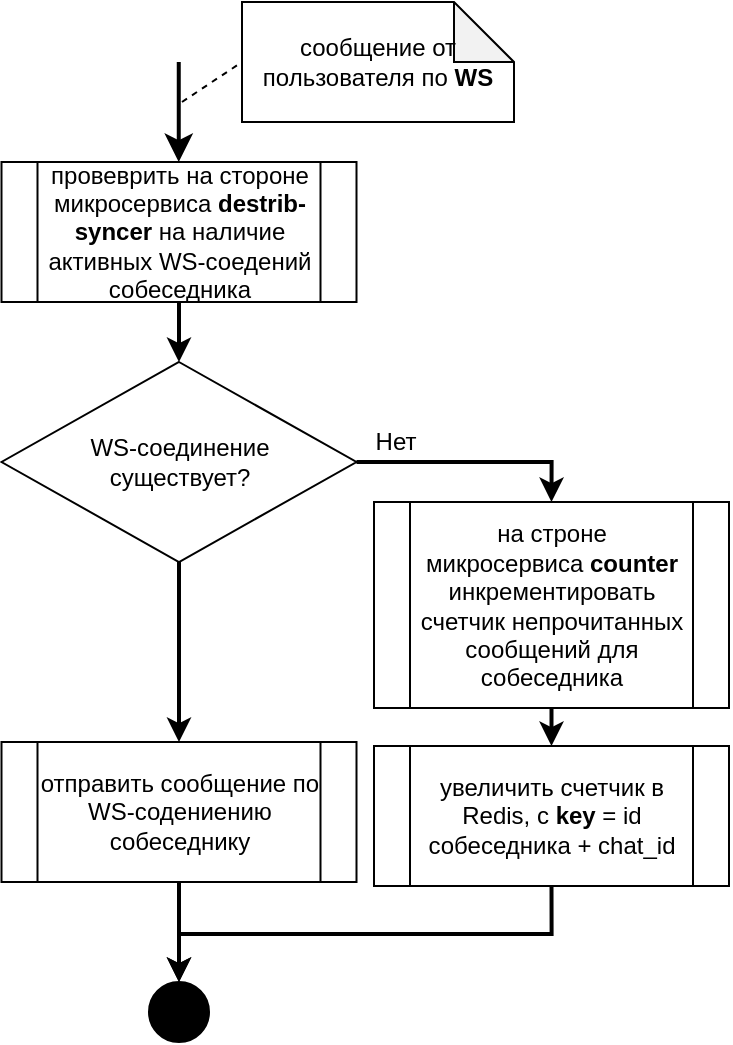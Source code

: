 <mxfile version="13.0.3" type="device"><diagram id="C5RBs43oDa-KdzZeNtuy" name="Page-1"><mxGraphModel dx="1422" dy="843" grid="1" gridSize="10" guides="1" tooltips="1" connect="1" arrows="1" fold="1" page="1" pageScale="1" pageWidth="827" pageHeight="1169" math="1" shadow="0"><root><mxCell id="WIyWlLk6GJQsqaUBKTNV-0"/><mxCell id="WIyWlLk6GJQsqaUBKTNV-1" parent="WIyWlLk6GJQsqaUBKTNV-0"/><mxCell id="Ziw6U4ubk1HarNR5fG7L-1" value="" style="rounded=0;html=1;jettySize=auto;orthogonalLoop=1;fontSize=11;endArrow=classic;endFill=1;endSize=8;strokeWidth=2;shadow=0;labelBackgroundColor=none;edgeStyle=orthogonalEdgeStyle;" parent="WIyWlLk6GJQsqaUBKTNV-1" edge="1"><mxGeometry relative="1" as="geometry"><mxPoint x="442.38" y="50" as="sourcePoint"/><mxPoint x="442.38" y="100" as="targetPoint"/></mxGeometry></mxCell><mxCell id="Ziw6U4ubk1HarNR5fG7L-5" value="сообщение от пользователя по &lt;b&gt;WS&lt;/b&gt;" style="shape=note;whiteSpace=wrap;html=1;backgroundOutline=1;darkOpacity=0.05;" parent="WIyWlLk6GJQsqaUBKTNV-1" vertex="1"><mxGeometry x="474" y="20" width="136" height="60" as="geometry"/></mxCell><mxCell id="Ziw6U4ubk1HarNR5fG7L-6" value="" style="endArrow=none;dashed=1;html=1;entryX=0;entryY=0.5;entryDx=0;entryDy=0;entryPerimeter=0;" parent="WIyWlLk6GJQsqaUBKTNV-1" target="Ziw6U4ubk1HarNR5fG7L-5" edge="1"><mxGeometry width="50" height="50" relative="1" as="geometry"><mxPoint x="444" y="70" as="sourcePoint"/><mxPoint x="504" y="70" as="targetPoint"/></mxGeometry></mxCell><mxCell id="EBVDPnOzCYrhYdXYFZAa-22" style="edgeStyle=orthogonalEdgeStyle;rounded=0;orthogonalLoop=1;jettySize=auto;html=1;exitX=0.5;exitY=1;exitDx=0;exitDy=0;entryX=0.5;entryY=0;entryDx=0;entryDy=0;endArrow=classic;endFill=1;strokeWidth=2;" edge="1" parent="WIyWlLk6GJQsqaUBKTNV-1" source="EBVDPnOzCYrhYdXYFZAa-0" target="EBVDPnOzCYrhYdXYFZAa-21"><mxGeometry relative="1" as="geometry"/></mxCell><mxCell id="EBVDPnOzCYrhYdXYFZAa-0" value="провеврить на стороне микросервиса &lt;b&gt;destrib-syncer &lt;/b&gt;на наличие активных WS-соедений собеседника" style="shape=process;whiteSpace=wrap;html=1;backgroundOutline=1;fillColor=none;" vertex="1" parent="WIyWlLk6GJQsqaUBKTNV-1"><mxGeometry x="353.75" y="100" width="177.5" height="70" as="geometry"/></mxCell><mxCell id="EBVDPnOzCYrhYdXYFZAa-28" style="edgeStyle=orthogonalEdgeStyle;rounded=0;orthogonalLoop=1;jettySize=auto;html=1;exitX=1;exitY=0.5;exitDx=0;exitDy=0;entryX=0.5;entryY=0;entryDx=0;entryDy=0;endArrow=classic;endFill=1;strokeWidth=2;" edge="1" parent="WIyWlLk6GJQsqaUBKTNV-1" source="EBVDPnOzCYrhYdXYFZAa-21" target="EBVDPnOzCYrhYdXYFZAa-23"><mxGeometry relative="1" as="geometry"/></mxCell><mxCell id="EBVDPnOzCYrhYdXYFZAa-31" style="edgeStyle=orthogonalEdgeStyle;rounded=0;orthogonalLoop=1;jettySize=auto;html=1;exitX=0.5;exitY=1;exitDx=0;exitDy=0;entryX=0.5;entryY=0;entryDx=0;entryDy=0;endArrow=classic;endFill=1;strokeWidth=2;" edge="1" parent="WIyWlLk6GJQsqaUBKTNV-1" source="EBVDPnOzCYrhYdXYFZAa-21" target="EBVDPnOzCYrhYdXYFZAa-30"><mxGeometry relative="1" as="geometry"/></mxCell><mxCell id="EBVDPnOzCYrhYdXYFZAa-21" value="WS-соединение&lt;br&gt;существует?" style="rhombus;whiteSpace=wrap;html=1;fillColor=none;" vertex="1" parent="WIyWlLk6GJQsqaUBKTNV-1"><mxGeometry x="353.75" y="200" width="177.5" height="100" as="geometry"/></mxCell><mxCell id="EBVDPnOzCYrhYdXYFZAa-27" style="edgeStyle=orthogonalEdgeStyle;rounded=0;orthogonalLoop=1;jettySize=auto;html=1;exitX=0.5;exitY=1;exitDx=0;exitDy=0;entryX=0.5;entryY=0;entryDx=0;entryDy=0;endArrow=classic;endFill=1;strokeWidth=2;" edge="1" parent="WIyWlLk6GJQsqaUBKTNV-1" source="EBVDPnOzCYrhYdXYFZAa-23" target="EBVDPnOzCYrhYdXYFZAa-26"><mxGeometry relative="1" as="geometry"/></mxCell><mxCell id="EBVDPnOzCYrhYdXYFZAa-23" value="на строне микросервиса&amp;nbsp;&lt;b&gt;counter&lt;/b&gt;&lt;br&gt;инкрементировать счетчик непрочитанных сообщений для собеседника" style="shape=process;whiteSpace=wrap;html=1;backgroundOutline=1;fillColor=none;" vertex="1" parent="WIyWlLk6GJQsqaUBKTNV-1"><mxGeometry x="540" y="270" width="177.5" height="103" as="geometry"/></mxCell><mxCell id="EBVDPnOzCYrhYdXYFZAa-25" value="Нет" style="text;html=1;strokeColor=none;fillColor=none;align=center;verticalAlign=middle;whiteSpace=wrap;rounded=0;" vertex="1" parent="WIyWlLk6GJQsqaUBKTNV-1"><mxGeometry x="531.25" y="230" width="40" height="20" as="geometry"/></mxCell><mxCell id="EBVDPnOzCYrhYdXYFZAa-33" style="edgeStyle=orthogonalEdgeStyle;rounded=0;orthogonalLoop=1;jettySize=auto;html=1;exitX=0.5;exitY=1;exitDx=0;exitDy=0;entryX=0.5;entryY=0;entryDx=0;entryDy=0;endArrow=classic;endFill=1;strokeWidth=2;" edge="1" parent="WIyWlLk6GJQsqaUBKTNV-1" source="EBVDPnOzCYrhYdXYFZAa-26" target="EBVDPnOzCYrhYdXYFZAa-32"><mxGeometry relative="1" as="geometry"/></mxCell><mxCell id="EBVDPnOzCYrhYdXYFZAa-26" value="увеличить счетчик в Redis, c &lt;b&gt;key &lt;/b&gt;= id собеседника + chat_id" style="shape=process;whiteSpace=wrap;html=1;backgroundOutline=1;fillColor=none;" vertex="1" parent="WIyWlLk6GJQsqaUBKTNV-1"><mxGeometry x="540" y="392" width="177.5" height="70" as="geometry"/></mxCell><mxCell id="EBVDPnOzCYrhYdXYFZAa-34" style="edgeStyle=orthogonalEdgeStyle;rounded=0;orthogonalLoop=1;jettySize=auto;html=1;exitX=0.5;exitY=1;exitDx=0;exitDy=0;endArrow=classic;endFill=1;strokeWidth=2;" edge="1" parent="WIyWlLk6GJQsqaUBKTNV-1" source="EBVDPnOzCYrhYdXYFZAa-30" target="EBVDPnOzCYrhYdXYFZAa-32"><mxGeometry relative="1" as="geometry"/></mxCell><mxCell id="EBVDPnOzCYrhYdXYFZAa-30" value="отправить сообщение по WS-содениению собеседнику" style="shape=process;whiteSpace=wrap;html=1;backgroundOutline=1;fillColor=none;" vertex="1" parent="WIyWlLk6GJQsqaUBKTNV-1"><mxGeometry x="353.75" y="390" width="177.5" height="70" as="geometry"/></mxCell><mxCell id="EBVDPnOzCYrhYdXYFZAa-32" value="" style="ellipse;whiteSpace=wrap;html=1;aspect=fixed;fillColor=#000000;" vertex="1" parent="WIyWlLk6GJQsqaUBKTNV-1"><mxGeometry x="427.5" y="510" width="30" height="30" as="geometry"/></mxCell></root></mxGraphModel></diagram></mxfile>